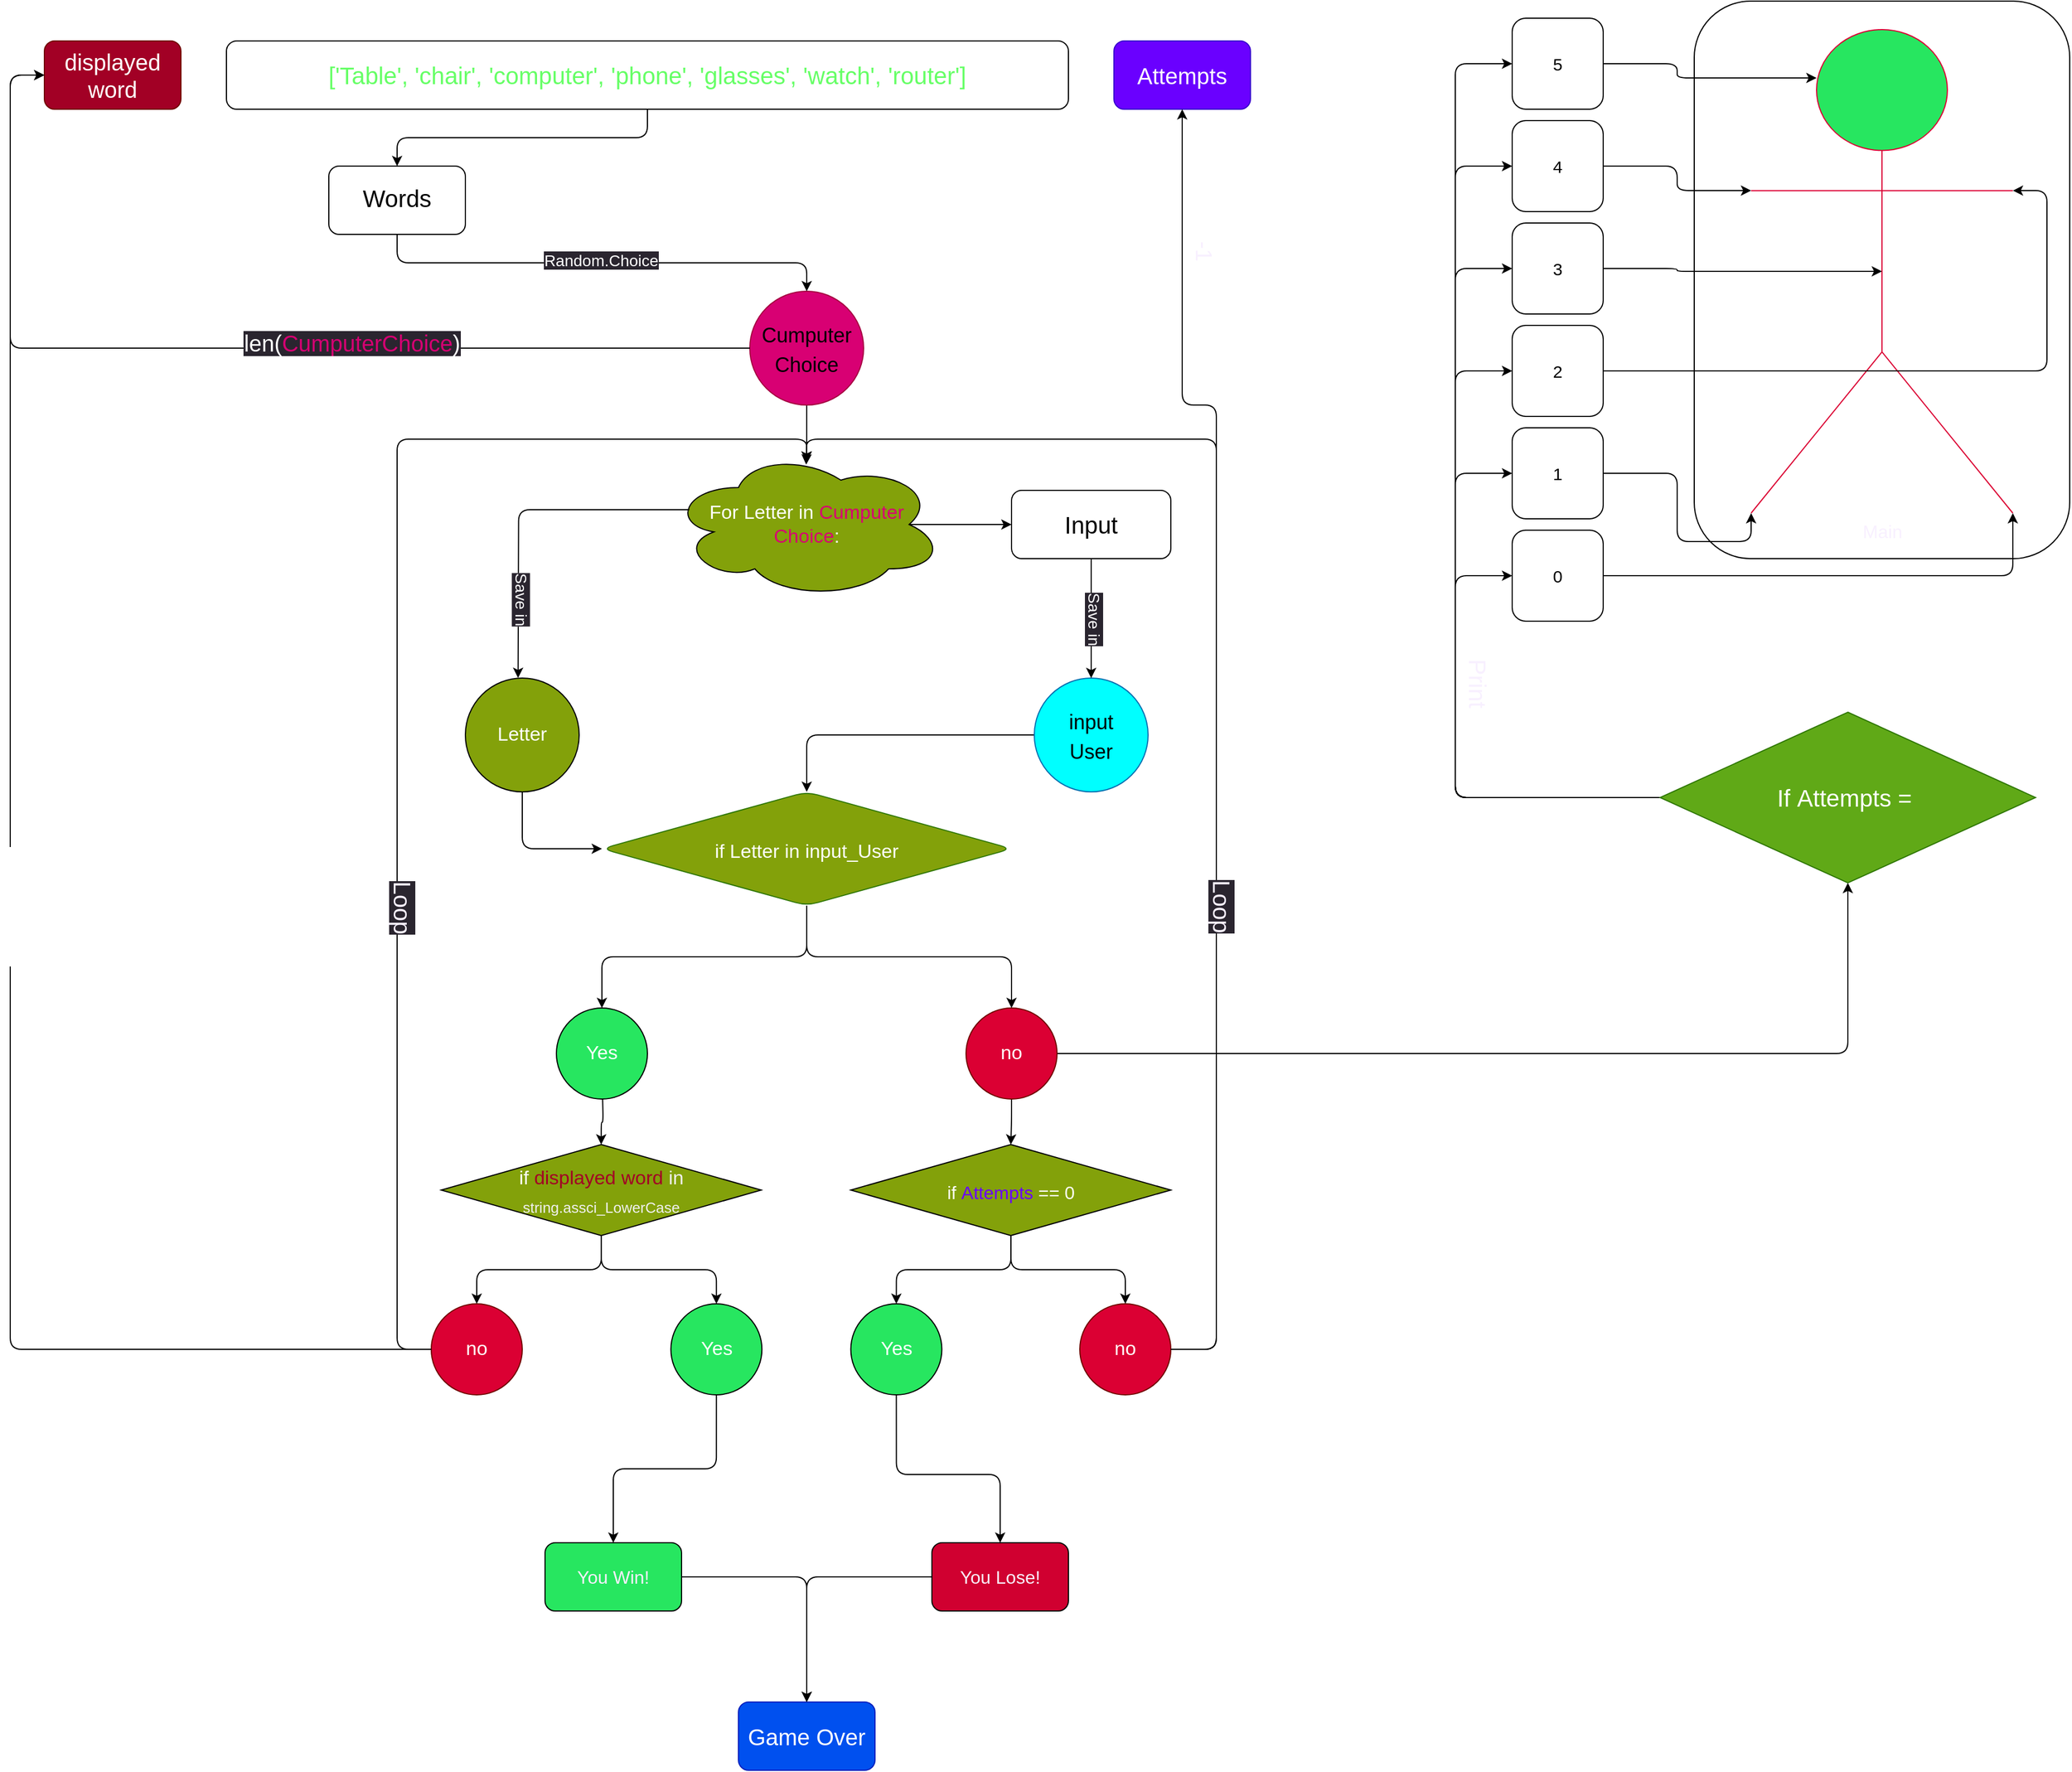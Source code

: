<mxfile>
    <diagram id="fAWUFaHg4swsB3xwHLv-" name="Page-1">
        <mxGraphModel dx="1002" dy="563" grid="1" gridSize="10" guides="1" tooltips="1" connect="1" arrows="1" fold="1" page="1" pageScale="1" pageWidth="5000" pageHeight="5000" math="0" shadow="0">
            <root>
                <mxCell id="0"/>
                <mxCell id="1" parent="0"/>
                <mxCell id="49" value="&lt;p style=&quot;line-height: 120%;&quot;&gt;&lt;font style=&quot;font-size: 21px;&quot;&gt;Words&lt;/font&gt;&lt;/p&gt;" style="rounded=1;whiteSpace=wrap;html=1;" parent="1" vertex="1">
                    <mxGeometry x="860" y="1560" width="120" height="60" as="geometry"/>
                </mxCell>
                <mxCell id="50" style="edgeStyle=elbowEdgeStyle;elbow=vertical;html=1;exitX=0.5;exitY=1;exitDx=0;exitDy=0;entryX=0.5;entryY=0;entryDx=0;entryDy=0;fontSize=21;fontColor=#66FF66;rounded=1;" parent="1" source="51" target="49" edge="1">
                    <mxGeometry relative="1" as="geometry"/>
                </mxCell>
                <mxCell id="51" value="&lt;font color=&quot;#66ff66&quot; style=&quot;font-size: 21px;&quot;&gt;['Table', 'chair', 'computer', 'phone', 'glasses', 'watch', 'router']&lt;/font&gt;" style="rounded=1;whiteSpace=wrap;html=1;fontSize=16;" parent="1" vertex="1">
                    <mxGeometry x="770" y="1450" width="740" height="60" as="geometry"/>
                </mxCell>
                <mxCell id="71" style="edgeStyle=orthogonalEdgeStyle;html=1;fontSize=17;fontColor=#FFFFFF;entryX=0.498;entryY=0.095;entryDx=0;entryDy=0;entryPerimeter=0;" parent="1" source="52" target="67" edge="1">
                    <mxGeometry relative="1" as="geometry">
                        <mxPoint x="1280" y="1810" as="targetPoint"/>
                        <Array as="points">
                            <mxPoint x="1280" y="1810"/>
                            <mxPoint x="1280" y="1810"/>
                        </Array>
                    </mxGeometry>
                </mxCell>
                <mxCell id="52" value="&lt;span style=&quot;font-size: 18px;&quot;&gt;&lt;font color=&quot;#000000&quot;&gt;Cumputer&lt;br&gt;Choice&lt;/font&gt;&lt;br&gt;&lt;/span&gt;" style="ellipse;whiteSpace=wrap;html=1;aspect=fixed;fontSize=21;fontColor=#ffffff;fillColor=#d80073;strokeColor=#A50040;rounded=1;" parent="1" vertex="1">
                    <mxGeometry x="1230" y="1670" width="100" height="100" as="geometry"/>
                </mxCell>
                <mxCell id="54" value="&lt;font style=&quot;font-size: 21px;&quot;&gt;Input&lt;/font&gt;" style="rounded=1;whiteSpace=wrap;html=1;fontSize=16;" parent="1" vertex="1">
                    <mxGeometry x="1460" y="1845" width="140" height="60" as="geometry"/>
                </mxCell>
                <mxCell id="79" style="edgeStyle=orthogonalEdgeStyle;html=1;entryX=0.5;entryY=0;entryDx=0;entryDy=0;fontSize=17;fontColor=#FFFFFF;" parent="1" source="56" target="57" edge="1">
                    <mxGeometry relative="1" as="geometry"/>
                </mxCell>
                <mxCell id="56" value="&lt;font color=&quot;#000000&quot; style=&quot;font-size: 18px;&quot;&gt;input&lt;br&gt;User&lt;/font&gt;" style="ellipse;whiteSpace=wrap;html=1;aspect=fixed;fontSize=21;fontColor=#ffffff;fillColor=#00FFFF;strokeColor=#006EAF;rounded=1;" parent="1" vertex="1">
                    <mxGeometry x="1480" y="2010" width="100" height="100" as="geometry"/>
                </mxCell>
                <mxCell id="61" style="edgeStyle=orthogonalEdgeStyle;html=1;fontSize=17;fontColor=#FFFFFF;" parent="1" source="57" target="62" edge="1">
                    <mxGeometry relative="1" as="geometry">
                        <mxPoint x="1100" y="2340" as="targetPoint"/>
                    </mxGeometry>
                </mxCell>
                <mxCell id="63" style="edgeStyle=orthogonalEdgeStyle;html=1;fontSize=17;fontColor=#FFFFFF;" parent="1" source="57" target="64" edge="1">
                    <mxGeometry relative="1" as="geometry">
                        <mxPoint x="1460" y="2300" as="targetPoint"/>
                    </mxGeometry>
                </mxCell>
                <mxCell id="57" value="&lt;font style=&quot;font-size: 17px;&quot;&gt;if Letter in input_User&lt;/font&gt;" style="rhombus;whiteSpace=wrap;html=1;fontSize=21;fontColor=#ffffff;rounded=1;fillColor=#83A10A;strokeColor=#2D7600;" parent="1" vertex="1">
                    <mxGeometry x="1100" y="2110" width="360" height="100" as="geometry"/>
                </mxCell>
                <mxCell id="62" value="Yes" style="ellipse;whiteSpace=wrap;html=1;aspect=fixed;fontSize=17;fontColor=#FFFFFF;fillColor=#27E660;" parent="1" vertex="1">
                    <mxGeometry x="1060" y="2300" width="80" height="80" as="geometry"/>
                </mxCell>
                <mxCell id="90" style="edgeStyle=orthogonalEdgeStyle;html=1;entryX=0.5;entryY=0;entryDx=0;entryDy=0;fontSize=20;fontColor=#d50072;" parent="1" source="64" target="86" edge="1">
                    <mxGeometry relative="1" as="geometry"/>
                </mxCell>
                <mxCell id="172" style="edgeStyle=orthogonalEdgeStyle;html=1;entryX=0.5;entryY=1;entryDx=0;entryDy=0;fontSize=21;fontColor=#FFFFFF;" parent="1" source="64" target="135" edge="1">
                    <mxGeometry relative="1" as="geometry"/>
                </mxCell>
                <mxCell id="64" value="no" style="ellipse;whiteSpace=wrap;html=1;aspect=fixed;fontSize=17;fontColor=#ffffff;fillColor=#db0033;strokeColor=#6F0000;" parent="1" vertex="1">
                    <mxGeometry x="1420" y="2300" width="80" height="80" as="geometry"/>
                </mxCell>
                <mxCell id="76" style="edgeStyle=orthogonalEdgeStyle;html=1;entryX=0;entryY=0.5;entryDx=0;entryDy=0;fontSize=17;fontColor=#FFFFFF;exitX=0.875;exitY=0.5;exitDx=0;exitDy=0;exitPerimeter=0;" parent="1" source="67" target="54" edge="1">
                    <mxGeometry relative="1" as="geometry"/>
                </mxCell>
                <mxCell id="67" value="For Letter in&amp;nbsp;&lt;font style=&quot;font-size: 17px;&quot; color=&quot;#d80073&quot;&gt;Cumputer&lt;br style=&quot;&quot;&gt;Choice&lt;/font&gt;&lt;font style=&quot;font-size: 17px;&quot;&gt;:&lt;/font&gt;" style="ellipse;shape=cloud;whiteSpace=wrap;html=1;fontSize=17;fontColor=#FFFFFF;fillColor=#83A10A;" parent="1" vertex="1">
                    <mxGeometry x="1160" y="1810" width="240" height="130" as="geometry"/>
                </mxCell>
                <mxCell id="75" style="html=1;entryX=0;entryY=0.5;entryDx=0;entryDy=0;fontSize=17;fontColor=#FFFFFF;exitX=0.5;exitY=1;exitDx=0;exitDy=0;edgeStyle=orthogonalEdgeStyle;" parent="1" source="72" target="57" edge="1">
                    <mxGeometry relative="1" as="geometry"/>
                </mxCell>
                <mxCell id="72" value="Letter" style="ellipse;whiteSpace=wrap;html=1;fontSize=17;fontColor=#FFFFFF;fillColor=#83A10A;" parent="1" vertex="1">
                    <mxGeometry x="980" y="2010" width="100" height="100" as="geometry"/>
                </mxCell>
                <mxCell id="80" value="List Words" style="text;html=1;strokeColor=none;fillColor=none;align=center;verticalAlign=middle;whiteSpace=wrap;rounded=0;fontSize=14;fontColor=#FFFFFF;" parent="1" vertex="1">
                    <mxGeometry x="1095" y="1420" width="90" height="30" as="geometry"/>
                </mxCell>
                <mxCell id="83" value="&lt;font style=&quot;font-size: 20px;&quot;&gt;Attempts&lt;/font&gt;" style="rounded=1;whiteSpace=wrap;html=1;fontSize=14;fillColor=#6a00ff;fontColor=#ffffff;strokeColor=#3700CC;" parent="1" vertex="1">
                    <mxGeometry x="1550" y="1450" width="120" height="60" as="geometry"/>
                </mxCell>
                <mxCell id="84" value="displayed word" style="rounded=1;whiteSpace=wrap;html=1;fontSize=20;fillColor=#a20025;fontColor=#ffffff;strokeColor=#6F0000;" parent="1" vertex="1">
                    <mxGeometry x="610" y="1450" width="120" height="60" as="geometry"/>
                </mxCell>
                <mxCell id="93" style="edgeStyle=orthogonalEdgeStyle;html=1;entryX=0.5;entryY=0;entryDx=0;entryDy=0;fontSize=20;fontColor=#d50072;" parent="1" source="86" target="91" edge="1">
                    <mxGeometry relative="1" as="geometry"/>
                </mxCell>
                <mxCell id="94" style="edgeStyle=orthogonalEdgeStyle;html=1;entryX=0.5;entryY=0;entryDx=0;entryDy=0;fontSize=20;fontColor=#d50072;" parent="1" source="86" target="92" edge="1">
                    <mxGeometry relative="1" as="geometry"/>
                </mxCell>
                <mxCell id="86" value="&lt;font style=&quot;font-size: 16px;&quot;&gt;if&amp;nbsp;&lt;font color=&quot;#6a00ff&quot;&gt;Attempts&amp;nbsp;&lt;/font&gt;== 0&lt;/font&gt;" style="rhombus;whiteSpace=wrap;html=1;fontSize=20;fontColor=#FFFFFF;fillColor=#83A10A;" parent="1" vertex="1">
                    <mxGeometry x="1318.75" y="2420" width="281.25" height="80" as="geometry"/>
                </mxCell>
                <mxCell id="87" value="= 6" style="text;html=1;strokeColor=none;fillColor=none;align=center;verticalAlign=middle;whiteSpace=wrap;rounded=0;fontSize=20;fontColor=#FFFFFF;" parent="1" vertex="1">
                    <mxGeometry x="1670" y="1465" width="60" height="30" as="geometry"/>
                </mxCell>
                <mxCell id="99" style="edgeStyle=orthogonalEdgeStyle;html=1;entryX=0.5;entryY=0;entryDx=0;entryDy=0;fontSize=20;fontColor=#F8F0FF;" parent="1" source="91" target="109" edge="1">
                    <mxGeometry relative="1" as="geometry">
                        <Array as="points">
                            <mxPoint x="1359" y="2710"/>
                            <mxPoint x="1450" y="2710"/>
                        </Array>
                    </mxGeometry>
                </mxCell>
                <mxCell id="91" value="Yes" style="ellipse;whiteSpace=wrap;html=1;aspect=fixed;fontSize=17;fontColor=#FFFFFF;fillColor=#27E660;" parent="1" vertex="1">
                    <mxGeometry x="1318.75" y="2560" width="80" height="80" as="geometry"/>
                </mxCell>
                <mxCell id="95" style="edgeStyle=orthogonalEdgeStyle;html=1;entryX=0.5;entryY=1;entryDx=0;entryDy=0;fontSize=20;fontColor=#d50072;exitX=1;exitY=0.5;exitDx=0;exitDy=0;" parent="1" source="92" target="83" edge="1">
                    <mxGeometry relative="1" as="geometry">
                        <mxPoint x="1610" y="2660" as="sourcePoint"/>
                        <Array as="points">
                            <mxPoint x="1640" y="2600"/>
                            <mxPoint x="1640" y="1770"/>
                            <mxPoint x="1610" y="1770"/>
                        </Array>
                    </mxGeometry>
                </mxCell>
                <mxCell id="92" value="no" style="ellipse;whiteSpace=wrap;html=1;aspect=fixed;fontSize=17;fontColor=#ffffff;fillColor=#db0033;strokeColor=#6F0000;" parent="1" vertex="1">
                    <mxGeometry x="1520" y="2560" width="80" height="80" as="geometry"/>
                </mxCell>
                <mxCell id="97" value="&lt;font color=&quot;#f8f0ff&quot;&gt;-1&lt;/font&gt;" style="text;html=1;strokeColor=none;fillColor=none;align=center;verticalAlign=middle;whiteSpace=wrap;rounded=0;fontSize=20;fontColor=#d50072;rotation=90;" parent="1" vertex="1">
                    <mxGeometry x="1600" y="1620" width="60" height="30" as="geometry"/>
                </mxCell>
                <mxCell id="98" value="Game Over" style="rounded=1;whiteSpace=wrap;html=1;fontSize=20;fillColor=#0050ef;fontColor=#ffffff;strokeColor=#001DBC;" parent="1" vertex="1">
                    <mxGeometry x="1220" y="2910" width="120" height="60" as="geometry"/>
                </mxCell>
                <mxCell id="100" style="edgeStyle=orthogonalEdgeStyle;html=1;entryX=0.5;entryY=0;entryDx=0;entryDy=0;fontSize=20;fontColor=#d50072;" parent="1" target="103" edge="1">
                    <mxGeometry relative="1" as="geometry">
                        <mxPoint x="1100.63" y="2380" as="sourcePoint"/>
                    </mxGeometry>
                </mxCell>
                <mxCell id="101" style="edgeStyle=orthogonalEdgeStyle;html=1;entryX=0.5;entryY=0;entryDx=0;entryDy=0;fontSize=20;fontColor=#d50072;" parent="1" source="103" target="104" edge="1">
                    <mxGeometry relative="1" as="geometry"/>
                </mxCell>
                <mxCell id="102" style="edgeStyle=orthogonalEdgeStyle;html=1;entryX=0.5;entryY=0;entryDx=0;entryDy=0;fontSize=20;fontColor=#d50072;" parent="1" source="103" target="105" edge="1">
                    <mxGeometry relative="1" as="geometry"/>
                </mxCell>
                <mxCell id="103" value="&lt;font style=&quot;&quot;&gt;&lt;span style=&quot;font-size: 17px;&quot;&gt;if &lt;/span&gt;&lt;span style=&quot;font-size: 17px;&quot;&gt;&lt;font color=&quot;#a20025&quot;&gt;displayed word &lt;/font&gt;&lt;font color=&quot;#f0f0f0&quot;&gt;in&lt;/font&gt;&lt;/span&gt;&lt;br&gt;&lt;font style=&quot;color: rgb(240, 240, 240); font-size: 13px;&quot;&gt;string.assci_LowerCase&lt;/font&gt;&lt;br&gt;&lt;/font&gt;" style="rhombus;whiteSpace=wrap;html=1;fontSize=20;fontColor=#FFFFFF;fillColor=#83A10A;" parent="1" vertex="1">
                    <mxGeometry x="958.75" y="2420" width="281.25" height="80" as="geometry"/>
                </mxCell>
                <mxCell id="106" style="edgeStyle=orthogonalEdgeStyle;html=1;entryX=0.5;entryY=0;entryDx=0;entryDy=0;fontSize=16;fontColor=#F8F0FF;" parent="1" source="104" target="108" edge="1">
                    <mxGeometry relative="1" as="geometry"/>
                </mxCell>
                <mxCell id="104" value="Yes" style="ellipse;whiteSpace=wrap;html=1;aspect=fixed;fontSize=17;fontColor=#FFFFFF;fillColor=#27E660;" parent="1" vertex="1">
                    <mxGeometry x="1160.63" y="2560" width="80" height="80" as="geometry"/>
                </mxCell>
                <mxCell id="105" value="no" style="ellipse;whiteSpace=wrap;html=1;aspect=fixed;fontSize=17;fontColor=#ffffff;fillColor=#db0033;strokeColor=#6F0000;" parent="1" vertex="1">
                    <mxGeometry x="950.0" y="2560" width="80" height="80" as="geometry"/>
                </mxCell>
                <mxCell id="111" style="edgeStyle=orthogonalEdgeStyle;html=1;entryX=0.5;entryY=0;entryDx=0;entryDy=0;fontSize=16;fontColor=#F8F0FF;" parent="1" source="108" target="98" edge="1">
                    <mxGeometry relative="1" as="geometry"/>
                </mxCell>
                <mxCell id="108" value="You Win!" style="rounded=1;whiteSpace=wrap;html=1;fontSize=16;fontColor=#F8F0FF;fillColor=#27e660;" parent="1" vertex="1">
                    <mxGeometry x="1050" y="2770" width="120" height="60" as="geometry"/>
                </mxCell>
                <mxCell id="110" style="edgeStyle=orthogonalEdgeStyle;html=1;entryX=0.5;entryY=0;entryDx=0;entryDy=0;fontSize=16;fontColor=#F8F0FF;" parent="1" source="109" target="98" edge="1">
                    <mxGeometry relative="1" as="geometry"/>
                </mxCell>
                <mxCell id="109" value="You Lose!" style="rounded=1;whiteSpace=wrap;html=1;fontSize=16;fontColor=#F8F0FF;fillColor=#d00030;" parent="1" vertex="1">
                    <mxGeometry x="1390" y="2770" width="120" height="60" as="geometry"/>
                </mxCell>
                <mxCell id="115" value="" style="rounded=1;whiteSpace=wrap;html=1;shadow=0;sketch=0;fontSize=16;" parent="1" vertex="1">
                    <mxGeometry x="2060" y="1415" width="330" height="490" as="geometry"/>
                </mxCell>
                <mxCell id="116" value="Main" style="shape=umlActor;verticalLabelPosition=bottom;verticalAlign=top;html=1;outlineConnect=0;shadow=0;sketch=0;strokeColor=#db0033;fontSize=16;fontColor=#F8F0FF;fillColor=#27e660;" parent="1" vertex="1">
                    <mxGeometry x="2110" y="1440" width="230" height="425" as="geometry"/>
                </mxCell>
                <mxCell id="134" style="edgeStyle=orthogonalEdgeStyle;html=1;entryX=1;entryY=1;entryDx=0;entryDy=0;entryPerimeter=0;fontSize=15;fontColor=#F8F0FF;" parent="1" source="117" target="116" edge="1">
                    <mxGeometry relative="1" as="geometry"/>
                </mxCell>
                <mxCell id="117" value="0" style="rounded=1;whiteSpace=wrap;html=1;shadow=0;sketch=0;fontSize=15;" parent="1" vertex="1">
                    <mxGeometry x="1900" y="1880" width="80" height="80" as="geometry"/>
                </mxCell>
                <mxCell id="133" style="edgeStyle=orthogonalEdgeStyle;html=1;entryX=0;entryY=1;entryDx=0;entryDy=0;entryPerimeter=0;fontSize=15;fontColor=#F8F0FF;" parent="1" source="124" target="116" edge="1">
                    <mxGeometry relative="1" as="geometry">
                        <Array as="points">
                            <mxPoint x="2045" y="1830"/>
                            <mxPoint x="2045" y="1890"/>
                            <mxPoint x="2110" y="1890"/>
                        </Array>
                    </mxGeometry>
                </mxCell>
                <mxCell id="124" value="1" style="rounded=1;whiteSpace=wrap;html=1;shadow=0;sketch=0;fontSize=15;" parent="1" vertex="1">
                    <mxGeometry x="1900" y="1790" width="80" height="80" as="geometry"/>
                </mxCell>
                <mxCell id="132" style="edgeStyle=orthogonalEdgeStyle;html=1;entryX=1;entryY=0.333;entryDx=0;entryDy=0;entryPerimeter=0;fontSize=15;fontColor=#F8F0FF;" parent="1" source="125" target="116" edge="1">
                    <mxGeometry relative="1" as="geometry">
                        <Array as="points">
                            <mxPoint x="2370" y="1740"/>
                            <mxPoint x="2370" y="1582"/>
                        </Array>
                    </mxGeometry>
                </mxCell>
                <mxCell id="125" value="2" style="rounded=1;whiteSpace=wrap;html=1;shadow=0;sketch=0;fontSize=15;" parent="1" vertex="1">
                    <mxGeometry x="1900" y="1700" width="80" height="80" as="geometry"/>
                </mxCell>
                <mxCell id="131" style="edgeStyle=orthogonalEdgeStyle;html=1;fontSize=15;fontColor=#F8F0FF;entryX=0.5;entryY=0.5;entryDx=0;entryDy=0;entryPerimeter=0;" parent="1" source="126" target="116" edge="1">
                    <mxGeometry relative="1" as="geometry">
                        <mxPoint x="2340" y="1582" as="targetPoint"/>
                        <Array as="points"/>
                    </mxGeometry>
                </mxCell>
                <mxCell id="126" value="3" style="rounded=1;whiteSpace=wrap;html=1;shadow=0;sketch=0;fontSize=15;" parent="1" vertex="1">
                    <mxGeometry x="1900" y="1610" width="80" height="80" as="geometry"/>
                </mxCell>
                <mxCell id="130" style="edgeStyle=orthogonalEdgeStyle;html=1;entryX=0;entryY=0.333;entryDx=0;entryDy=0;entryPerimeter=0;fontSize=15;fontColor=#F8F0FF;" parent="1" source="127" target="116" edge="1">
                    <mxGeometry relative="1" as="geometry"/>
                </mxCell>
                <mxCell id="127" value="4" style="rounded=1;whiteSpace=wrap;html=1;shadow=0;sketch=0;fontSize=15;" parent="1" vertex="1">
                    <mxGeometry x="1900" y="1520" width="80" height="80" as="geometry"/>
                </mxCell>
                <mxCell id="129" style="edgeStyle=orthogonalEdgeStyle;html=1;entryX=0.25;entryY=0.1;entryDx=0;entryDy=0;entryPerimeter=0;fontSize=15;fontColor=#F8F0FF;" parent="1" source="128" target="116" edge="1">
                    <mxGeometry relative="1" as="geometry">
                        <Array as="points">
                            <mxPoint x="2045" y="1470"/>
                            <mxPoint x="2045" y="1482"/>
                        </Array>
                    </mxGeometry>
                </mxCell>
                <mxCell id="128" value="5" style="rounded=1;whiteSpace=wrap;html=1;shadow=0;sketch=0;fontSize=15;" parent="1" vertex="1">
                    <mxGeometry x="1900" y="1430" width="80" height="80" as="geometry"/>
                </mxCell>
                <mxCell id="137" style="edgeStyle=orthogonalEdgeStyle;html=1;entryX=0;entryY=0.5;entryDx=0;entryDy=0;fontSize=21;fontColor=#F8F0FF;" parent="1" source="135" target="117" edge="1">
                    <mxGeometry relative="1" as="geometry">
                        <Array as="points">
                            <mxPoint x="1850" y="2115"/>
                            <mxPoint x="1850" y="1920"/>
                        </Array>
                    </mxGeometry>
                </mxCell>
                <mxCell id="138" style="edgeStyle=orthogonalEdgeStyle;html=1;exitX=0;exitY=0.5;exitDx=0;exitDy=0;entryX=0;entryY=0.5;entryDx=0;entryDy=0;fontSize=21;fontColor=#F8F0FF;" parent="1" source="135" target="124" edge="1">
                    <mxGeometry relative="1" as="geometry">
                        <Array as="points">
                            <mxPoint x="1850" y="2115"/>
                            <mxPoint x="1850" y="1830"/>
                        </Array>
                    </mxGeometry>
                </mxCell>
                <mxCell id="139" style="edgeStyle=orthogonalEdgeStyle;html=1;entryX=0;entryY=0.5;entryDx=0;entryDy=0;fontSize=21;fontColor=#F8F0FF;" parent="1" source="135" target="125" edge="1">
                    <mxGeometry relative="1" as="geometry">
                        <Array as="points">
                            <mxPoint x="1850" y="2115"/>
                            <mxPoint x="1850" y="1740"/>
                        </Array>
                    </mxGeometry>
                </mxCell>
                <mxCell id="140" style="edgeStyle=orthogonalEdgeStyle;html=1;entryX=0;entryY=0.5;entryDx=0;entryDy=0;fontSize=21;fontColor=#F8F0FF;" parent="1" source="135" target="126" edge="1">
                    <mxGeometry relative="1" as="geometry">
                        <Array as="points">
                            <mxPoint x="1850" y="2115"/>
                            <mxPoint x="1850" y="1650"/>
                        </Array>
                    </mxGeometry>
                </mxCell>
                <mxCell id="141" style="edgeStyle=orthogonalEdgeStyle;html=1;entryX=0;entryY=0.5;entryDx=0;entryDy=0;fontSize=21;fontColor=#F8F0FF;" parent="1" source="135" target="127" edge="1">
                    <mxGeometry relative="1" as="geometry">
                        <Array as="points">
                            <mxPoint x="1850" y="2115"/>
                            <mxPoint x="1850" y="1560"/>
                        </Array>
                    </mxGeometry>
                </mxCell>
                <mxCell id="142" style="edgeStyle=orthogonalEdgeStyle;html=1;entryX=0;entryY=0.5;entryDx=0;entryDy=0;fontSize=21;fontColor=#F8F0FF;" parent="1" source="135" target="128" edge="1">
                    <mxGeometry relative="1" as="geometry">
                        <Array as="points">
                            <mxPoint x="1850" y="2115"/>
                            <mxPoint x="1850" y="1470"/>
                        </Array>
                    </mxGeometry>
                </mxCell>
                <mxCell id="135" value="&lt;font style=&quot;font-size: 21px;&quot;&gt;If&amp;nbsp;Attempts =&amp;nbsp;&lt;/font&gt;" style="rhombus;whiteSpace=wrap;html=1;shadow=0;sketch=0;fontSize=15;fillColor=#60a917;fontColor=#ffffff;strokeColor=#2D7600;" parent="1" vertex="1">
                    <mxGeometry x="2030" y="2040" width="330" height="150" as="geometry"/>
                </mxCell>
                <mxCell id="146" value="Print" style="text;html=1;strokeColor=none;fillColor=none;align=center;verticalAlign=middle;whiteSpace=wrap;rounded=0;shadow=0;sketch=0;fontSize=21;fontColor=#F8F0FF;rotation=90;" parent="1" vertex="1">
                    <mxGeometry x="1840" y="2000" width="60" height="30" as="geometry"/>
                </mxCell>
                <mxCell id="154" value="" style="endArrow=classic;html=1;fontSize=21;fontColor=#a20025;edgeStyle=orthogonalEdgeStyle;exitX=0;exitY=0.5;exitDx=0;exitDy=0;entryX=0;entryY=0.5;entryDx=0;entryDy=0;" parent="1" source="52" target="84" edge="1">
                    <mxGeometry relative="1" as="geometry">
                        <mxPoint x="1020" y="1860" as="sourcePoint"/>
                        <mxPoint x="800" y="1890" as="targetPoint"/>
                        <Array as="points">
                            <mxPoint x="580" y="1720"/>
                            <mxPoint x="580" y="1480"/>
                        </Array>
                    </mxGeometry>
                </mxCell>
                <mxCell id="155" value="&lt;span style=&quot;color: rgb(255, 255, 255); font-size: 20px; background-color: rgb(42, 37, 47);&quot;&gt;len(&lt;/span&gt;&lt;font style=&quot;font-size: 20px; background-color: rgb(42, 37, 47);&quot; color=&quot;#d50072&quot;&gt;CumputerChoice&lt;/font&gt;&lt;span style=&quot;color: rgb(255, 255, 255); font-size: 20px; background-color: rgb(42, 37, 47);&quot;&gt;)&lt;/span&gt;" style="edgeLabel;resizable=0;html=1;align=center;verticalAlign=middle;shadow=0;sketch=0;strokeColor=#db0033;fontSize=21;fontColor=#a20025;fillColor=#27e660;" parent="154" connectable="0" vertex="1">
                    <mxGeometry relative="1" as="geometry">
                        <mxPoint x="110" y="-5" as="offset"/>
                    </mxGeometry>
                </mxCell>
                <mxCell id="159" value="" style="endArrow=classic;html=1;fontSize=21;fontColor=#FFFFFF;exitX=0;exitY=0.5;exitDx=0;exitDy=0;edgeStyle=orthogonalEdgeStyle;entryX=0;entryY=0.5;entryDx=0;entryDy=0;" parent="1" source="105" target="84" edge="1">
                    <mxGeometry relative="1" as="geometry">
                        <mxPoint x="640" y="2770" as="sourcePoint"/>
                        <mxPoint x="700" y="2120" as="targetPoint"/>
                        <Array as="points">
                            <mxPoint x="580" y="2600"/>
                            <mxPoint x="580" y="1480"/>
                        </Array>
                    </mxGeometry>
                </mxCell>
                <mxCell id="160" value="Show letter" style="edgeLabel;resizable=0;html=1;align=center;verticalAlign=middle;shadow=0;sketch=0;strokeColor=#db0033;fontSize=21;fontColor=#FFFFFF;fillColor=#27e660;direction=south;rotation=90;" parent="159" connectable="0" vertex="1">
                    <mxGeometry relative="1" as="geometry">
                        <mxPoint x="4" as="offset"/>
                    </mxGeometry>
                </mxCell>
                <mxCell id="161" value="" style="endArrow=classic;html=1;fontSize=21;fontColor=#FFFFFF;exitX=0.5;exitY=1;exitDx=0;exitDy=0;entryX=0.5;entryY=0;entryDx=0;entryDy=0;edgeStyle=orthogonalEdgeStyle;" parent="1" source="49" target="52" edge="1">
                    <mxGeometry relative="1" as="geometry">
                        <mxPoint x="1170" y="1790" as="sourcePoint"/>
                        <mxPoint x="1180" y="1690" as="targetPoint"/>
                    </mxGeometry>
                </mxCell>
                <mxCell id="162" value="&lt;span style=&quot;font-size: 14px; background-color: rgb(42, 37, 47);&quot;&gt;Random.Choice&lt;/span&gt;" style="edgeLabel;resizable=0;html=1;align=center;verticalAlign=middle;shadow=0;sketch=0;strokeColor=#db0033;fontSize=21;fontColor=#FFFFFF;fillColor=#27e660;" parent="161" connectable="0" vertex="1">
                    <mxGeometry relative="1" as="geometry">
                        <mxPoint x="-1" y="-5" as="offset"/>
                    </mxGeometry>
                </mxCell>
                <mxCell id="163" value="" style="endArrow=classic;html=1;fontSize=21;fontColor=#FFFFFF;entryX=0.5;entryY=0;entryDx=0;entryDy=0;exitX=0.5;exitY=1;exitDx=0;exitDy=0;" parent="1" source="54" target="56" edge="1">
                    <mxGeometry relative="1" as="geometry">
                        <mxPoint x="730" y="2010" as="sourcePoint"/>
                        <mxPoint x="830" y="2090" as="targetPoint"/>
                        <Array as="points"/>
                    </mxGeometry>
                </mxCell>
                <mxCell id="164" value="&lt;span style=&quot;font-size: 14px; background-color: rgb(42, 37, 47);&quot;&gt;Save in&lt;/span&gt;" style="edgeLabel;resizable=0;html=1;align=center;verticalAlign=middle;shadow=0;sketch=0;strokeColor=#db0033;fontSize=21;fontColor=#FFFFFF;fillColor=#27e660;rotation=90;" parent="163" connectable="0" vertex="1">
                    <mxGeometry relative="1" as="geometry">
                        <mxPoint x="6" as="offset"/>
                    </mxGeometry>
                </mxCell>
                <mxCell id="165" value="" style="endArrow=classic;html=1;fontSize=21;fontColor=#FFFFFF;entryX=1;entryY=1;entryDx=0;entryDy=0;exitX=0.07;exitY=0.4;exitDx=0;exitDy=0;exitPerimeter=0;edgeStyle=orthogonalEdgeStyle;" parent="1" source="67" edge="1">
                    <mxGeometry relative="1" as="geometry">
                        <mxPoint x="1170.0" y="1880.0" as="sourcePoint"/>
                        <mxPoint x="1026.325" y="2009.875" as="targetPoint"/>
                    </mxGeometry>
                </mxCell>
                <mxCell id="166" value="&lt;span style=&quot;font-size: 14px; background-color: rgb(42, 37, 47);&quot;&gt;Save in&lt;/span&gt;" style="edgeLabel;resizable=0;html=1;align=center;verticalAlign=middle;shadow=0;sketch=0;strokeColor=#db0033;fontSize=21;fontColor=#FFFFFF;fillColor=#27e660;rotation=90;" parent="165" connectable="0" vertex="1">
                    <mxGeometry relative="1" as="geometry">
                        <mxPoint x="4" y="78" as="offset"/>
                    </mxGeometry>
                </mxCell>
                <mxCell id="167" value="" style="endArrow=classic;html=1;fontSize=21;fontColor=#FFFFFF;edgeStyle=orthogonalEdgeStyle;exitX=0;exitY=0.5;exitDx=0;exitDy=0;" parent="1" source="105" edge="1">
                    <mxGeometry relative="1" as="geometry">
                        <mxPoint x="820" y="2310" as="sourcePoint"/>
                        <mxPoint x="1280" y="1820" as="targetPoint"/>
                        <Array as="points">
                            <mxPoint x="920" y="2600"/>
                            <mxPoint x="920" y="1800"/>
                            <mxPoint x="1280" y="1800"/>
                        </Array>
                    </mxGeometry>
                </mxCell>
                <mxCell id="168" value="&lt;span style=&quot;color: rgb(248, 240, 255); background-color: rgb(42, 37, 47);&quot;&gt;Loop&lt;/span&gt;" style="edgeLabel;resizable=0;html=1;align=center;verticalAlign=middle;shadow=0;sketch=0;strokeColor=#db0033;fontSize=21;fontColor=#FFFFFF;fillColor=#27e660;rotation=90;" parent="167" connectable="0" vertex="1">
                    <mxGeometry relative="1" as="geometry">
                        <mxPoint x="5" y="186" as="offset"/>
                    </mxGeometry>
                </mxCell>
                <mxCell id="169" value="" style="endArrow=classic;html=1;fontSize=21;fontColor=#FFFFFF;edgeStyle=orthogonalEdgeStyle;entryX=0.499;entryY=0.075;entryDx=0;entryDy=0;entryPerimeter=0;exitX=1;exitY=0.5;exitDx=0;exitDy=0;" parent="1" source="92" target="67" edge="1">
                    <mxGeometry relative="1" as="geometry">
                        <mxPoint x="790" y="2560" as="sourcePoint"/>
                        <mxPoint x="1120" y="1780" as="targetPoint"/>
                        <Array as="points">
                            <mxPoint x="1640" y="2600"/>
                            <mxPoint x="1640" y="1800"/>
                            <mxPoint x="1280" y="1800"/>
                        </Array>
                    </mxGeometry>
                </mxCell>
                <mxCell id="170" value="&lt;span style=&quot;color: rgb(248, 240, 255); background-color: rgb(42, 37, 47);&quot;&gt;Loop&lt;/span&gt;" style="edgeLabel;resizable=0;html=1;align=center;verticalAlign=middle;shadow=0;sketch=0;strokeColor=#db0033;fontSize=21;fontColor=#FFFFFF;fillColor=#27e660;rotation=90;" parent="169" connectable="0" vertex="1">
                    <mxGeometry relative="1" as="geometry">
                        <mxPoint x="5" y="180" as="offset"/>
                    </mxGeometry>
                </mxCell>
            </root>
        </mxGraphModel>
    </diagram>
</mxfile>